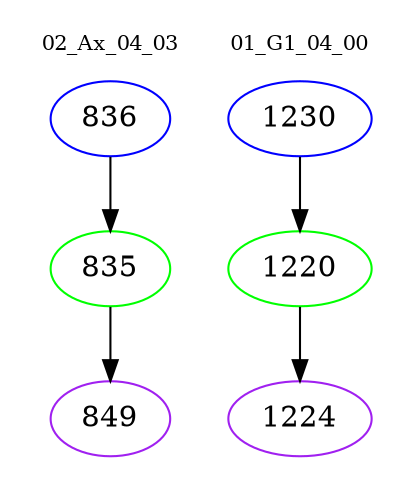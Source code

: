 digraph{
subgraph cluster_0 {
color = white
label = "02_Ax_04_03";
fontsize=10;
T0_836 [label="836", color="blue"]
T0_836 -> T0_835 [color="black"]
T0_835 [label="835", color="green"]
T0_835 -> T0_849 [color="black"]
T0_849 [label="849", color="purple"]
}
subgraph cluster_1 {
color = white
label = "01_G1_04_00";
fontsize=10;
T1_1230 [label="1230", color="blue"]
T1_1230 -> T1_1220 [color="black"]
T1_1220 [label="1220", color="green"]
T1_1220 -> T1_1224 [color="black"]
T1_1224 [label="1224", color="purple"]
}
}
